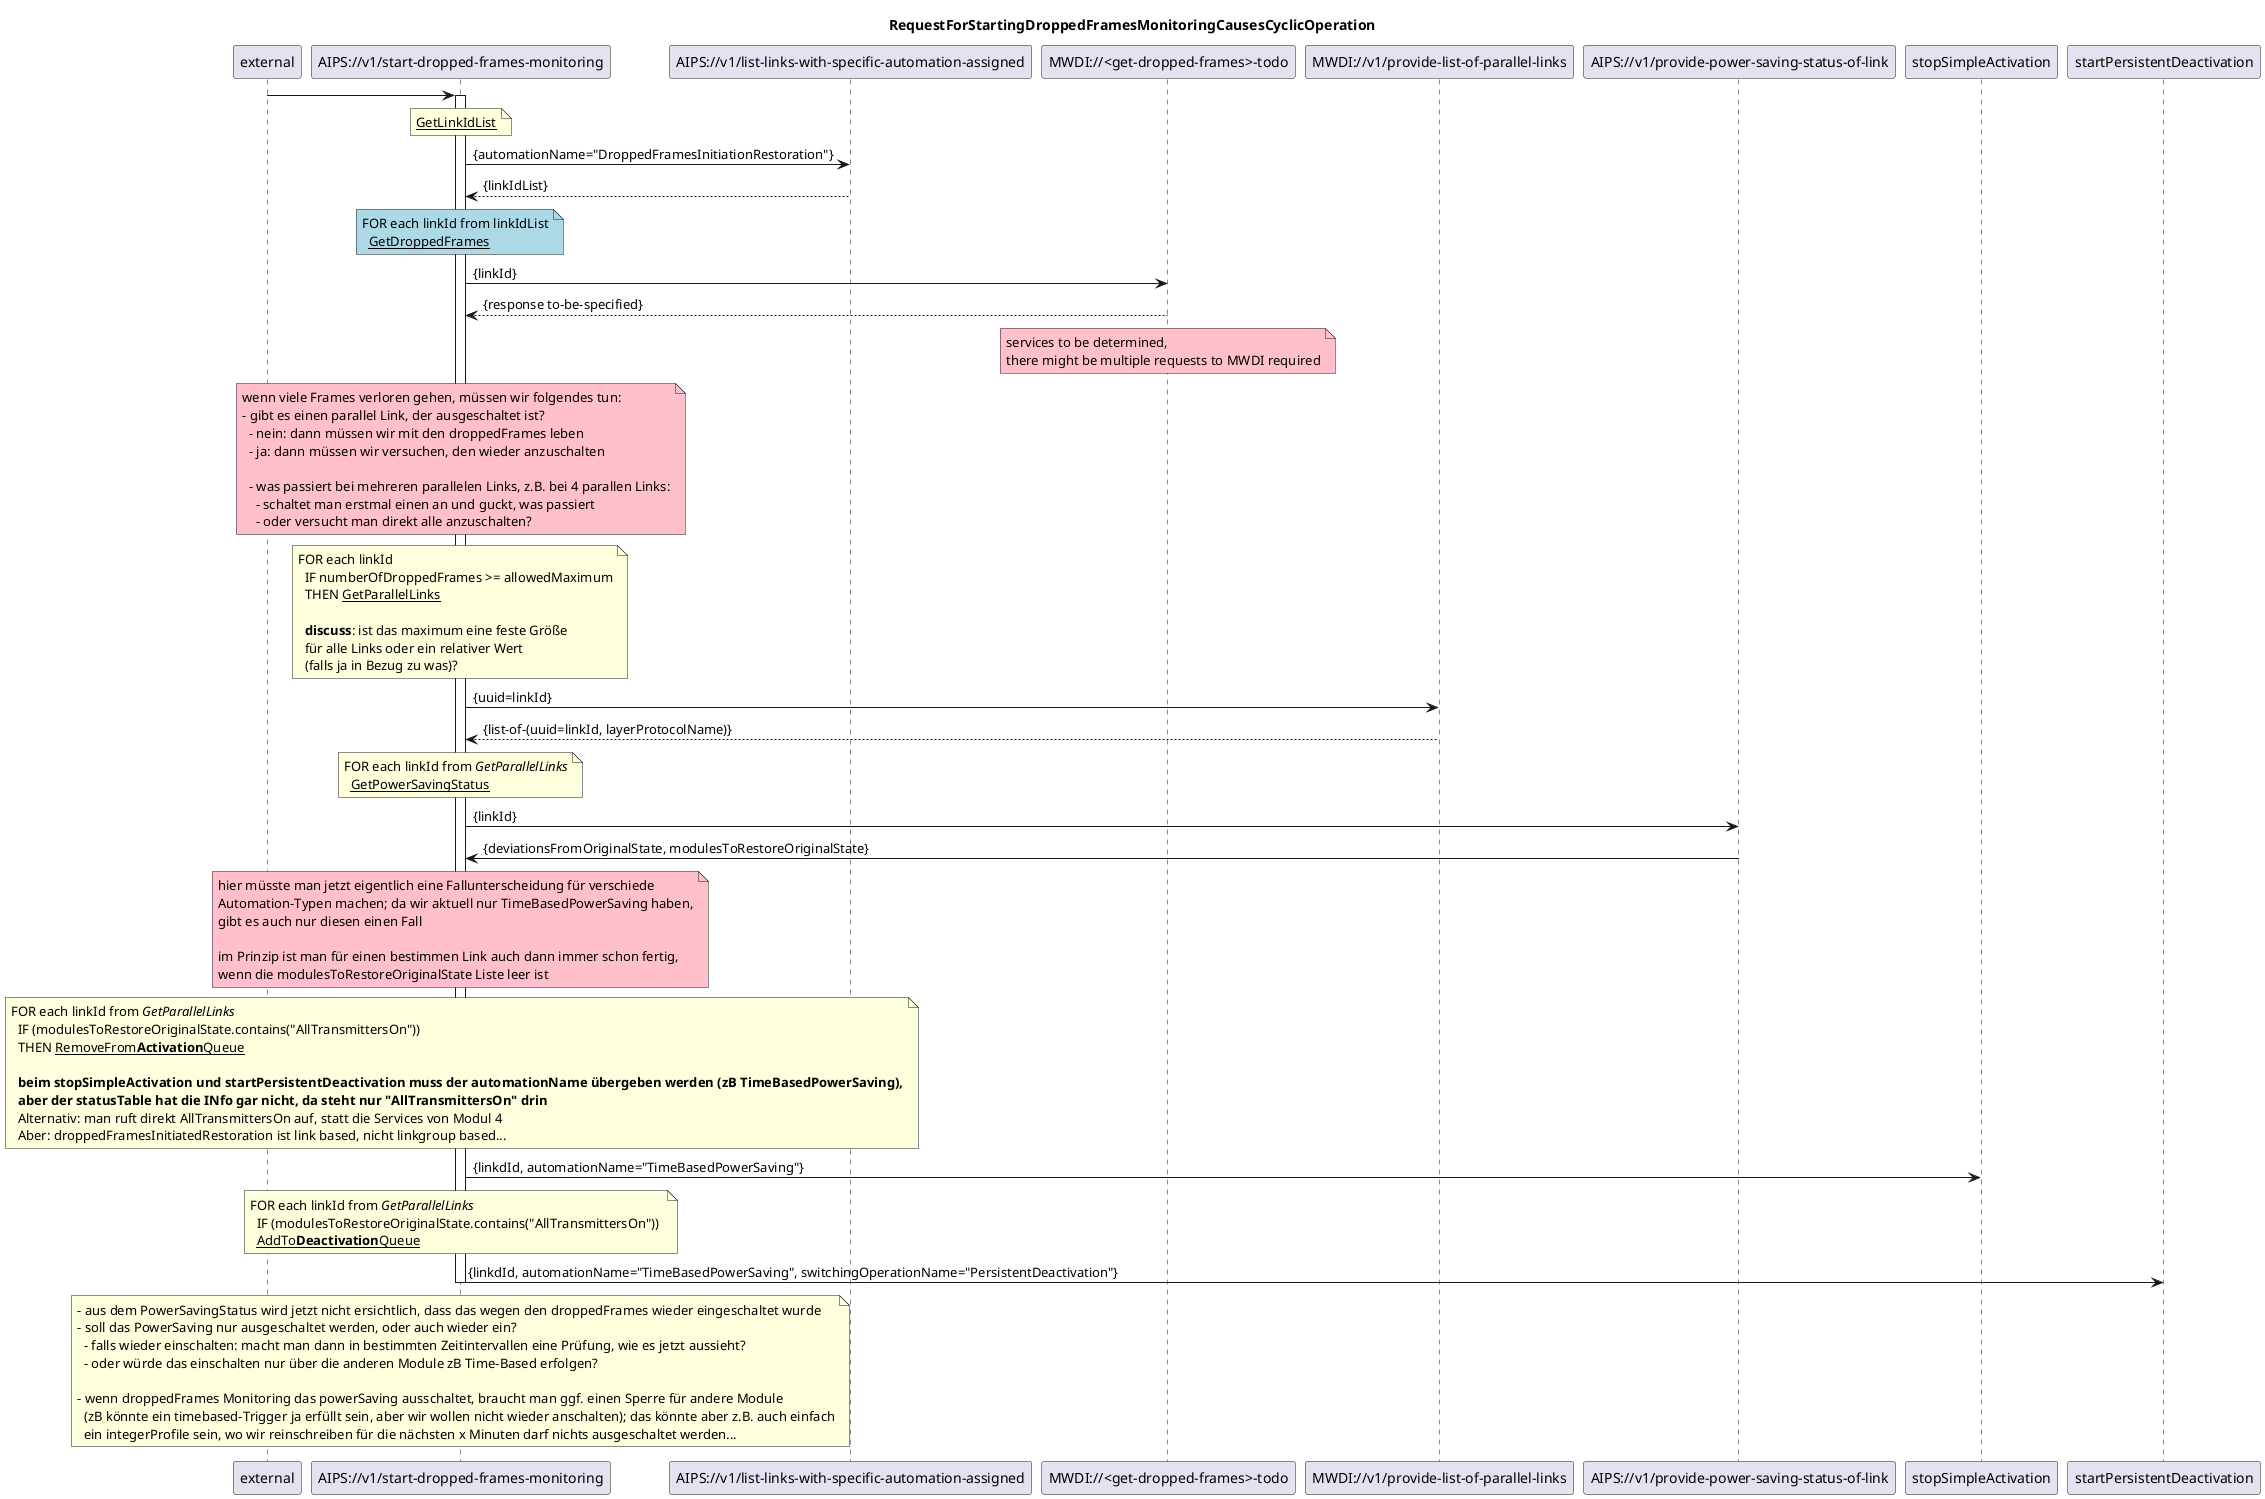 @startuml 300_startDroppedFramesMonitoring
skinparam responseMessageBelowArrow true

title
RequestForStartingDroppedFramesMonitoringCausesCyclicOperation
end title

participant "external" as requestor
participant "AIPS://v1/start-dropped-frames-monitoring" as startModule
participant "AIPS://v1/list-links-with-specific-automation-assigned" as listLinks
participant "MWDI://<get-dropped-frames>-todo" as mwdiDroppedFrames
participant "MWDI://v1/provide-list-of-parallel-links" as mwdiParallelLink
participant "AIPS://v1/provide-power-saving-status-of-link" as readStatus

requestor -> startModule
activate startModule

'get all links subject to this automation
note over startModule
  <u>GetLinkIdList</u>
end note
startModule -> listLinks: {automationName="DroppedFramesInitiationRestoration"}
listLinks --> startModule: {linkIdList}

'monitor them constantly
note over startModule #lightBlue
  FOR each linkId from linkIdList
    <u>GetDroppedFrames</u>
end note
startModule -> mwdiDroppedFrames: {linkId}
mwdiDroppedFrames --> startModule: {response to-be-specified}

note over mwdiDroppedFrames #pink
  services to be determined,
  there might be multiple requests to MWDI required
end note

note over startModule #pink
  wenn viele Frames verloren gehen, müssen wir folgendes tun:
  - gibt es einen parallel Link, der ausgeschaltet ist?
    - nein: dann müssen wir mit den droppedFrames leben
    - ja: dann müssen wir versuchen, den wieder anzuschalten

    - was passiert bei mehreren parallelen Links, z.B. bei 4 parallen Links:
      - schaltet man erstmal einen an und guckt, was passiert
      - oder versucht man direkt alle anzuschalten?
end note

'if dropped frames condition met: get parallel links
note over startModule
  FOR each linkId
    IF numberOfDroppedFrames >= allowedMaximum
    THEN <u>GetParallelLinks</u>

    <b>discuss</b>: ist das maximum eine feste Größe 
    für alle Links oder ein relativer Wert 
    (falls ja in Bezug zu was)?
end note
startModule -> mwdiParallelLink: {uuid=linkId}
mwdiParallelLink --> startModule: {list-of-(uuid=linkId, layerProtocolName)}

'check whether those parallel links have active power saving
note over startModule
  FOR each linkId from <i>GetParallelLinks</i>
    <u>GetPowerSavingStatus</u>
end note
startModule -> readStatus: {linkId}
readStatus -> startModule: {deviationsFromOriginalState, modulesToRestoreOriginalState}


note over startModule #pink
  hier müsste man jetzt eigentlich eine Fallunterscheidung für verschiede 
  Automation-Typen machen; da wir aktuell nur TimeBasedPowerSaving haben,
  gibt es auch nur diesen einen Fall

  im Prinzip ist man für einen bestimmen Link auch dann immer schon fertig,
  wenn die modulesToRestoreOriginalState Liste leer ist 
end note

'falls via simpleActivation & persistentDeactivation steuern:
note over startModule
  FOR each linkId from <i>GetParallelLinks</i>
    IF (modulesToRestoreOriginalState.contains("AllTransmittersOn")) 
    THEN <u>RemoveFrom<b>Activation</b>Queue</u>
    
    <b>beim stopSimpleActivation und startPersistentDeactivation muss der automationName übergeben werden (zB TimeBasedPowerSaving),</b>
    <b>aber der statusTable hat die INfo gar nicht, da steht nur "AllTransmittersOn" drin</b>
    Alternativ: man ruft direkt AllTransmittersOn auf, statt die Services von Modul 4
    Aber: droppedFramesInitiatedRestoration ist link based, nicht linkgroup based...
end note
startModule -> stopSimpleActivation: {linkdId, automationName="TimeBasedPowerSaving"}

note over startModule
  FOR each linkId from <i>GetParallelLinks</i>
    IF (modulesToRestoreOriginalState.contains("AllTransmittersOn")) 
    <u>AddTo<b>Deactivation</b>Queue</u>
end note
startModule -> startPersistentDeactivation: {linkdId, automationName="TimeBasedPowerSaving", switchingOperationName="PersistentDeactivation"}



note over startModule
  - aus dem PowerSavingStatus wird jetzt nicht ersichtlich, dass das wegen den droppedFrames wieder eingeschaltet wurde
  - soll das PowerSaving nur ausgeschaltet werden, oder auch wieder ein?
    - falls wieder einschalten: macht man dann in bestimmten Zeitintervallen eine Prüfung, wie es jetzt aussieht?
    - oder würde das einschalten nur über die anderen Module zB Time-Based erfolgen?

  - wenn droppedFrames Monitoring das powerSaving ausschaltet, braucht man ggf. einen Sperre für andere Module
    (zB könnte ein timebased-Trigger ja erfüllt sein, aber wir wollen nicht wieder anschalten); das könnte aber z.B. auch einfach
    ein integerProfile sein, wo wir reinschreiben für die nächsten x Minuten darf nichts ausgeschaltet werden...
end note

deactivate startModule

@enduml